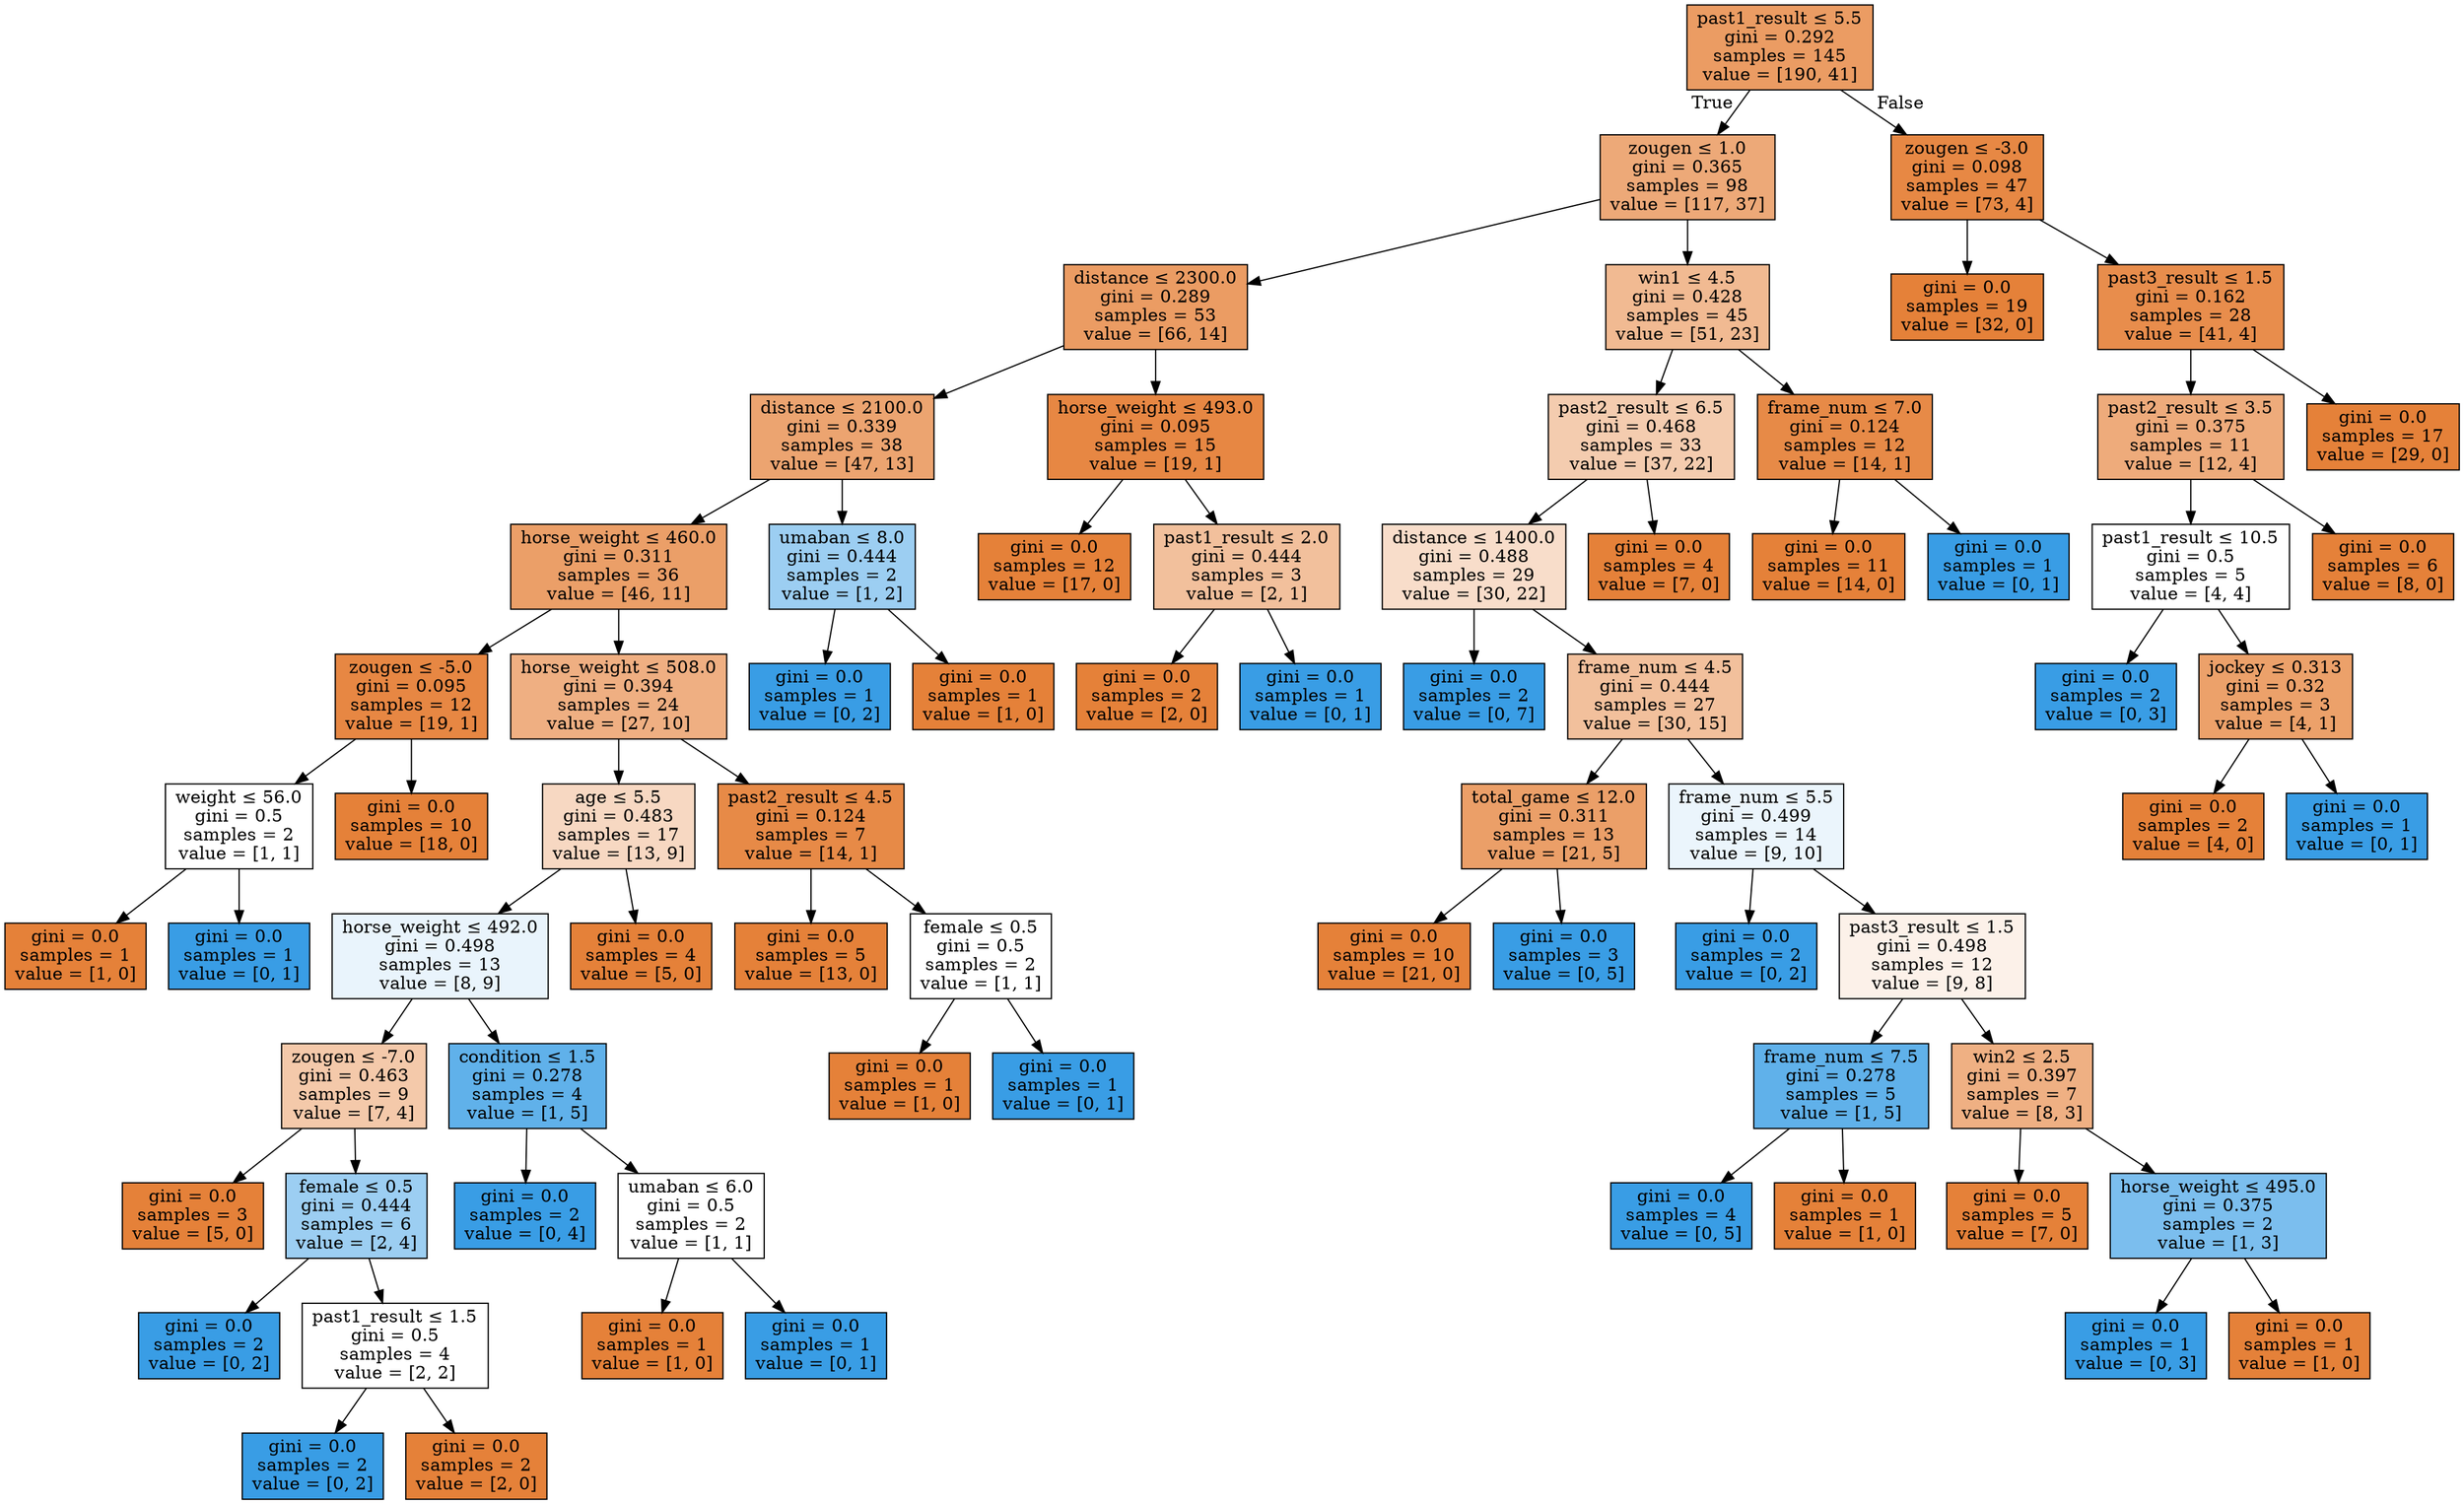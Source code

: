 digraph Tree {
node [shape=box, style="filled", color="black"] ;
0 [label=<past1_result &le; 5.5<br/>gini = 0.292<br/>samples = 145<br/>value = [190, 41]>, fillcolor="#e58139c8"] ;
1 [label=<zougen &le; 1.0<br/>gini = 0.365<br/>samples = 98<br/>value = [117, 37]>, fillcolor="#e58139ae"] ;
0 -> 1 [labeldistance=2.5, labelangle=45, headlabel="True"] ;
2 [label=<distance &le; 2300.0<br/>gini = 0.289<br/>samples = 53<br/>value = [66, 14]>, fillcolor="#e58139c9"] ;
1 -> 2 ;
3 [label=<distance &le; 2100.0<br/>gini = 0.339<br/>samples = 38<br/>value = [47, 13]>, fillcolor="#e58139b8"] ;
2 -> 3 ;
4 [label=<horse_weight &le; 460.0<br/>gini = 0.311<br/>samples = 36<br/>value = [46, 11]>, fillcolor="#e58139c2"] ;
3 -> 4 ;
5 [label=<zougen &le; -5.0<br/>gini = 0.095<br/>samples = 12<br/>value = [19, 1]>, fillcolor="#e58139f2"] ;
4 -> 5 ;
6 [label=<weight &le; 56.0<br/>gini = 0.5<br/>samples = 2<br/>value = [1, 1]>, fillcolor="#e5813900"] ;
5 -> 6 ;
7 [label=<gini = 0.0<br/>samples = 1<br/>value = [1, 0]>, fillcolor="#e58139ff"] ;
6 -> 7 ;
8 [label=<gini = 0.0<br/>samples = 1<br/>value = [0, 1]>, fillcolor="#399de5ff"] ;
6 -> 8 ;
9 [label=<gini = 0.0<br/>samples = 10<br/>value = [18, 0]>, fillcolor="#e58139ff"] ;
5 -> 9 ;
10 [label=<horse_weight &le; 508.0<br/>gini = 0.394<br/>samples = 24<br/>value = [27, 10]>, fillcolor="#e58139a1"] ;
4 -> 10 ;
11 [label=<age &le; 5.5<br/>gini = 0.483<br/>samples = 17<br/>value = [13, 9]>, fillcolor="#e581394e"] ;
10 -> 11 ;
12 [label=<horse_weight &le; 492.0<br/>gini = 0.498<br/>samples = 13<br/>value = [8, 9]>, fillcolor="#399de51c"] ;
11 -> 12 ;
13 [label=<zougen &le; -7.0<br/>gini = 0.463<br/>samples = 9<br/>value = [7, 4]>, fillcolor="#e581396d"] ;
12 -> 13 ;
14 [label=<gini = 0.0<br/>samples = 3<br/>value = [5, 0]>, fillcolor="#e58139ff"] ;
13 -> 14 ;
15 [label=<female &le; 0.5<br/>gini = 0.444<br/>samples = 6<br/>value = [2, 4]>, fillcolor="#399de57f"] ;
13 -> 15 ;
16 [label=<gini = 0.0<br/>samples = 2<br/>value = [0, 2]>, fillcolor="#399de5ff"] ;
15 -> 16 ;
17 [label=<past1_result &le; 1.5<br/>gini = 0.5<br/>samples = 4<br/>value = [2, 2]>, fillcolor="#e5813900"] ;
15 -> 17 ;
18 [label=<gini = 0.0<br/>samples = 2<br/>value = [0, 2]>, fillcolor="#399de5ff"] ;
17 -> 18 ;
19 [label=<gini = 0.0<br/>samples = 2<br/>value = [2, 0]>, fillcolor="#e58139ff"] ;
17 -> 19 ;
20 [label=<condition &le; 1.5<br/>gini = 0.278<br/>samples = 4<br/>value = [1, 5]>, fillcolor="#399de5cc"] ;
12 -> 20 ;
21 [label=<gini = 0.0<br/>samples = 2<br/>value = [0, 4]>, fillcolor="#399de5ff"] ;
20 -> 21 ;
22 [label=<umaban &le; 6.0<br/>gini = 0.5<br/>samples = 2<br/>value = [1, 1]>, fillcolor="#e5813900"] ;
20 -> 22 ;
23 [label=<gini = 0.0<br/>samples = 1<br/>value = [1, 0]>, fillcolor="#e58139ff"] ;
22 -> 23 ;
24 [label=<gini = 0.0<br/>samples = 1<br/>value = [0, 1]>, fillcolor="#399de5ff"] ;
22 -> 24 ;
25 [label=<gini = 0.0<br/>samples = 4<br/>value = [5, 0]>, fillcolor="#e58139ff"] ;
11 -> 25 ;
26 [label=<past2_result &le; 4.5<br/>gini = 0.124<br/>samples = 7<br/>value = [14, 1]>, fillcolor="#e58139ed"] ;
10 -> 26 ;
27 [label=<gini = 0.0<br/>samples = 5<br/>value = [13, 0]>, fillcolor="#e58139ff"] ;
26 -> 27 ;
28 [label=<female &le; 0.5<br/>gini = 0.5<br/>samples = 2<br/>value = [1, 1]>, fillcolor="#e5813900"] ;
26 -> 28 ;
29 [label=<gini = 0.0<br/>samples = 1<br/>value = [1, 0]>, fillcolor="#e58139ff"] ;
28 -> 29 ;
30 [label=<gini = 0.0<br/>samples = 1<br/>value = [0, 1]>, fillcolor="#399de5ff"] ;
28 -> 30 ;
31 [label=<umaban &le; 8.0<br/>gini = 0.444<br/>samples = 2<br/>value = [1, 2]>, fillcolor="#399de57f"] ;
3 -> 31 ;
32 [label=<gini = 0.0<br/>samples = 1<br/>value = [0, 2]>, fillcolor="#399de5ff"] ;
31 -> 32 ;
33 [label=<gini = 0.0<br/>samples = 1<br/>value = [1, 0]>, fillcolor="#e58139ff"] ;
31 -> 33 ;
34 [label=<horse_weight &le; 493.0<br/>gini = 0.095<br/>samples = 15<br/>value = [19, 1]>, fillcolor="#e58139f2"] ;
2 -> 34 ;
35 [label=<gini = 0.0<br/>samples = 12<br/>value = [17, 0]>, fillcolor="#e58139ff"] ;
34 -> 35 ;
36 [label=<past1_result &le; 2.0<br/>gini = 0.444<br/>samples = 3<br/>value = [2, 1]>, fillcolor="#e581397f"] ;
34 -> 36 ;
37 [label=<gini = 0.0<br/>samples = 2<br/>value = [2, 0]>, fillcolor="#e58139ff"] ;
36 -> 37 ;
38 [label=<gini = 0.0<br/>samples = 1<br/>value = [0, 1]>, fillcolor="#399de5ff"] ;
36 -> 38 ;
39 [label=<win1 &le; 4.5<br/>gini = 0.428<br/>samples = 45<br/>value = [51, 23]>, fillcolor="#e581398c"] ;
1 -> 39 ;
40 [label=<past2_result &le; 6.5<br/>gini = 0.468<br/>samples = 33<br/>value = [37, 22]>, fillcolor="#e5813967"] ;
39 -> 40 ;
41 [label=<distance &le; 1400.0<br/>gini = 0.488<br/>samples = 29<br/>value = [30, 22]>, fillcolor="#e5813944"] ;
40 -> 41 ;
42 [label=<gini = 0.0<br/>samples = 2<br/>value = [0, 7]>, fillcolor="#399de5ff"] ;
41 -> 42 ;
43 [label=<frame_num &le; 4.5<br/>gini = 0.444<br/>samples = 27<br/>value = [30, 15]>, fillcolor="#e581397f"] ;
41 -> 43 ;
44 [label=<total_game &le; 12.0<br/>gini = 0.311<br/>samples = 13<br/>value = [21, 5]>, fillcolor="#e58139c2"] ;
43 -> 44 ;
45 [label=<gini = 0.0<br/>samples = 10<br/>value = [21, 0]>, fillcolor="#e58139ff"] ;
44 -> 45 ;
46 [label=<gini = 0.0<br/>samples = 3<br/>value = [0, 5]>, fillcolor="#399de5ff"] ;
44 -> 46 ;
47 [label=<frame_num &le; 5.5<br/>gini = 0.499<br/>samples = 14<br/>value = [9, 10]>, fillcolor="#399de519"] ;
43 -> 47 ;
48 [label=<gini = 0.0<br/>samples = 2<br/>value = [0, 2]>, fillcolor="#399de5ff"] ;
47 -> 48 ;
49 [label=<past3_result &le; 1.5<br/>gini = 0.498<br/>samples = 12<br/>value = [9, 8]>, fillcolor="#e581391c"] ;
47 -> 49 ;
50 [label=<frame_num &le; 7.5<br/>gini = 0.278<br/>samples = 5<br/>value = [1, 5]>, fillcolor="#399de5cc"] ;
49 -> 50 ;
51 [label=<gini = 0.0<br/>samples = 4<br/>value = [0, 5]>, fillcolor="#399de5ff"] ;
50 -> 51 ;
52 [label=<gini = 0.0<br/>samples = 1<br/>value = [1, 0]>, fillcolor="#e58139ff"] ;
50 -> 52 ;
53 [label=<win2 &le; 2.5<br/>gini = 0.397<br/>samples = 7<br/>value = [8, 3]>, fillcolor="#e581399f"] ;
49 -> 53 ;
54 [label=<gini = 0.0<br/>samples = 5<br/>value = [7, 0]>, fillcolor="#e58139ff"] ;
53 -> 54 ;
55 [label=<horse_weight &le; 495.0<br/>gini = 0.375<br/>samples = 2<br/>value = [1, 3]>, fillcolor="#399de5aa"] ;
53 -> 55 ;
56 [label=<gini = 0.0<br/>samples = 1<br/>value = [0, 3]>, fillcolor="#399de5ff"] ;
55 -> 56 ;
57 [label=<gini = 0.0<br/>samples = 1<br/>value = [1, 0]>, fillcolor="#e58139ff"] ;
55 -> 57 ;
58 [label=<gini = 0.0<br/>samples = 4<br/>value = [7, 0]>, fillcolor="#e58139ff"] ;
40 -> 58 ;
59 [label=<frame_num &le; 7.0<br/>gini = 0.124<br/>samples = 12<br/>value = [14, 1]>, fillcolor="#e58139ed"] ;
39 -> 59 ;
60 [label=<gini = 0.0<br/>samples = 11<br/>value = [14, 0]>, fillcolor="#e58139ff"] ;
59 -> 60 ;
61 [label=<gini = 0.0<br/>samples = 1<br/>value = [0, 1]>, fillcolor="#399de5ff"] ;
59 -> 61 ;
62 [label=<zougen &le; -3.0<br/>gini = 0.098<br/>samples = 47<br/>value = [73, 4]>, fillcolor="#e58139f1"] ;
0 -> 62 [labeldistance=2.5, labelangle=-45, headlabel="False"] ;
63 [label=<gini = 0.0<br/>samples = 19<br/>value = [32, 0]>, fillcolor="#e58139ff"] ;
62 -> 63 ;
64 [label=<past3_result &le; 1.5<br/>gini = 0.162<br/>samples = 28<br/>value = [41, 4]>, fillcolor="#e58139e6"] ;
62 -> 64 ;
65 [label=<past2_result &le; 3.5<br/>gini = 0.375<br/>samples = 11<br/>value = [12, 4]>, fillcolor="#e58139aa"] ;
64 -> 65 ;
66 [label=<past1_result &le; 10.5<br/>gini = 0.5<br/>samples = 5<br/>value = [4, 4]>, fillcolor="#e5813900"] ;
65 -> 66 ;
67 [label=<gini = 0.0<br/>samples = 2<br/>value = [0, 3]>, fillcolor="#399de5ff"] ;
66 -> 67 ;
68 [label=<jockey &le; 0.313<br/>gini = 0.32<br/>samples = 3<br/>value = [4, 1]>, fillcolor="#e58139bf"] ;
66 -> 68 ;
69 [label=<gini = 0.0<br/>samples = 2<br/>value = [4, 0]>, fillcolor="#e58139ff"] ;
68 -> 69 ;
70 [label=<gini = 0.0<br/>samples = 1<br/>value = [0, 1]>, fillcolor="#399de5ff"] ;
68 -> 70 ;
71 [label=<gini = 0.0<br/>samples = 6<br/>value = [8, 0]>, fillcolor="#e58139ff"] ;
65 -> 71 ;
72 [label=<gini = 0.0<br/>samples = 17<br/>value = [29, 0]>, fillcolor="#e58139ff"] ;
64 -> 72 ;
}